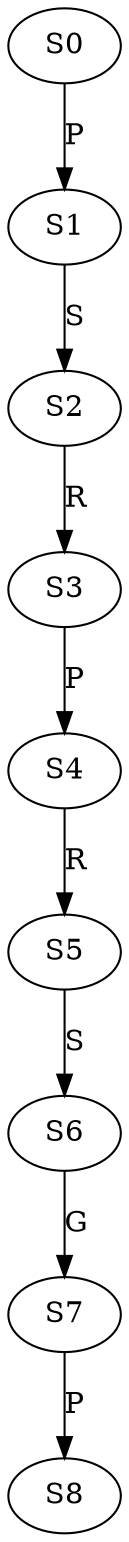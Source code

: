 strict digraph  {
	S0 -> S1 [ label = P ];
	S1 -> S2 [ label = S ];
	S2 -> S3 [ label = R ];
	S3 -> S4 [ label = P ];
	S4 -> S5 [ label = R ];
	S5 -> S6 [ label = S ];
	S6 -> S7 [ label = G ];
	S7 -> S8 [ label = P ];
}
